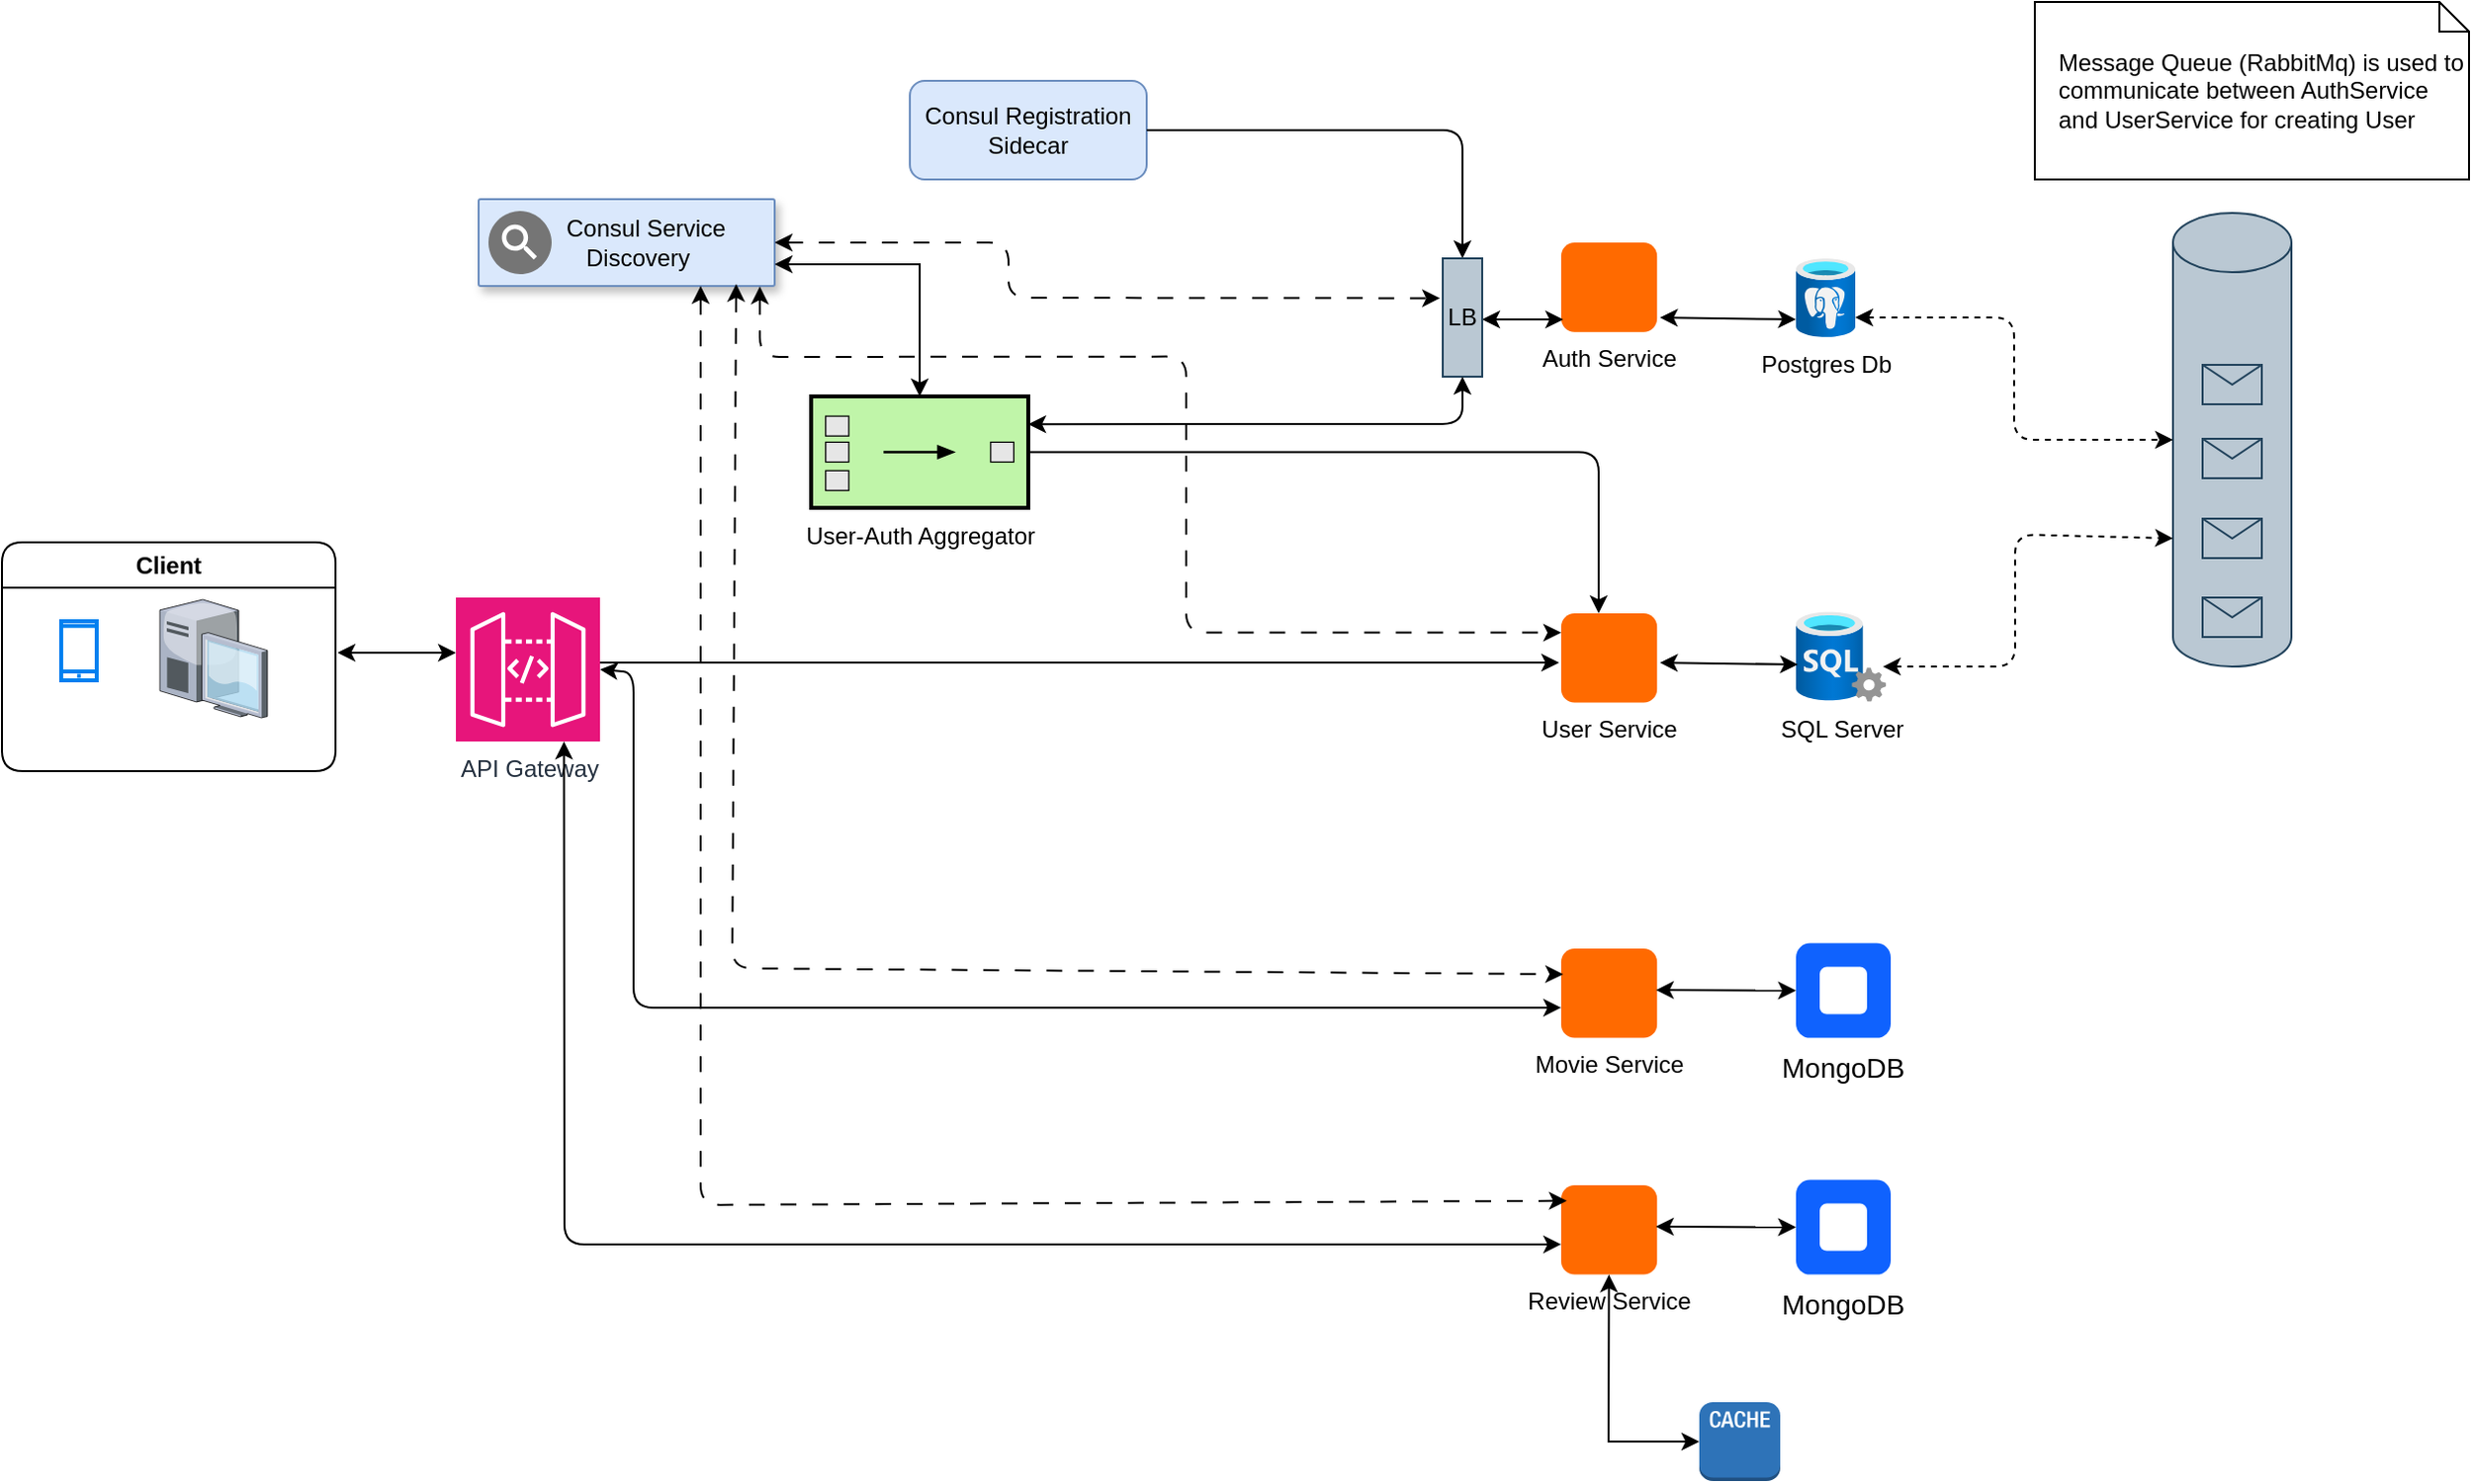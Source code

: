 <mxfile version="27.0.6">
  <diagram name="Page-1" id="PDlNSKYtTyUDnKdYTjSV">
    <mxGraphModel dx="1426" dy="777" grid="1" gridSize="10" guides="1" tooltips="1" connect="1" arrows="1" fold="1" page="1" pageScale="1" pageWidth="1100" pageHeight="850" math="0" shadow="0">
      <root>
        <mxCell id="0" />
        <mxCell id="1" parent="0" />
        <mxCell id="VCSeupAfM9weUvPpeTBG-1" value="Client" style="swimlane;whiteSpace=wrap;html=1;rounded=1;" parent="1" vertex="1">
          <mxGeometry x="120" y="404" width="169" height="116" as="geometry" />
        </mxCell>
        <mxCell id="VCSeupAfM9weUvPpeTBG-3" value="" style="html=1;verticalLabelPosition=bottom;align=center;labelBackgroundColor=#ffffff;verticalAlign=top;strokeWidth=2;strokeColor=#0080F0;shadow=0;dashed=0;shape=mxgraph.ios7.icons.smartphone;rounded=1;" parent="VCSeupAfM9weUvPpeTBG-1" vertex="1">
          <mxGeometry x="30" y="40" width="18" height="30" as="geometry" />
        </mxCell>
        <mxCell id="VCSeupAfM9weUvPpeTBG-4" value="" style="verticalLabelPosition=bottom;sketch=0;aspect=fixed;html=1;verticalAlign=top;strokeColor=none;align=center;outlineConnect=0;shape=mxgraph.citrix.desktop;rounded=1;" parent="VCSeupAfM9weUvPpeTBG-1" vertex="1">
          <mxGeometry x="80" y="29" width="54.49" height="60" as="geometry" />
        </mxCell>
        <mxCell id="eDQ4XKBwue2DLND4rw7Y-26" style="edgeStyle=orthogonalEdgeStyle;rounded=1;orthogonalLoop=1;jettySize=auto;html=1;exitX=0.822;exitY=0.452;exitDx=0;exitDy=0;exitPerimeter=0;entryX=-0.021;entryY=0.927;entryDx=0;entryDy=0;entryPerimeter=0;" parent="1" source="VCSeupAfM9weUvPpeTBG-5" edge="1">
          <mxGeometry relative="1" as="geometry">
            <mxPoint x="908.979" y="464.993" as="targetPoint" />
            <mxPoint x="473" y="464.25" as="sourcePoint" />
          </mxGeometry>
        </mxCell>
        <mxCell id="VCSeupAfM9weUvPpeTBG-5" value="API Gateway" style="sketch=0;points=[[0,0,0],[0.25,0,0],[0.5,0,0],[0.75,0,0],[1,0,0],[0,1,0],[0.25,1,0],[0.5,1,0],[0.75,1,0],[1,1,0],[0,0.25,0],[0,0.5,0],[0,0.75,0],[1,0.25,0],[1,0.5,0],[1,0.75,0]];outlineConnect=0;fontColor=#232F3E;fillColor=#E7157B;strokeColor=#ffffff;dashed=0;verticalLabelPosition=bottom;verticalAlign=top;align=center;html=1;fontSize=12;fontStyle=0;aspect=fixed;shape=mxgraph.aws4.resourceIcon;resIcon=mxgraph.aws4.api_gateway;rounded=1;" parent="1" vertex="1">
          <mxGeometry x="350" y="432" width="73" height="73" as="geometry" />
        </mxCell>
        <mxCell id="gzEFFC3QH6tSRkAGjtg0-4" value="Message Queue (RabbitMq) is used to communicate between AuthService and UserService for creating User" style="shape=note;size=15;align=left;spacingLeft=10;html=1;whiteSpace=wrap;rounded=1;" parent="1" vertex="1">
          <mxGeometry x="1150" y="130" width="220" height="90" as="geometry" />
        </mxCell>
        <mxCell id="phRTnZILrWbghY8VHUbj-2" value="" style="endArrow=classic;startArrow=classic;html=1;rounded=1;entryX=0;entryY=0.662;entryDx=0;entryDy=0;entryPerimeter=0;exitX=1;exitY=0.5;exitDx=0;exitDy=0;exitPerimeter=0;" parent="1" source="VCSeupAfM9weUvPpeTBG-5" target="atZdzSUJizshVb846BQG-3" edge="1">
          <mxGeometry width="50" height="50" relative="1" as="geometry">
            <mxPoint x="440" y="500" as="sourcePoint" />
            <mxPoint x="900" y="640" as="targetPoint" />
            <Array as="points">
              <mxPoint x="440" y="470" />
              <mxPoint x="440" y="640" />
              <mxPoint x="530" y="640" />
              <mxPoint x="740" y="640" />
            </Array>
          </mxGeometry>
        </mxCell>
        <mxCell id="phRTnZILrWbghY8VHUbj-9" value="" style="endArrow=classic;startArrow=classic;html=1;rounded=1;" parent="1" edge="1">
          <mxGeometry width="50" height="50" relative="1" as="geometry">
            <mxPoint x="290" y="460" as="sourcePoint" />
            <mxPoint x="350" y="460" as="targetPoint" />
          </mxGeometry>
        </mxCell>
        <mxCell id="1hf3mdy93dPVcnFpxT_U-1" value="User-Auth Aggregator" style="html=1;strokeWidth=2;outlineConnect=0;dashed=0;align=center;fontSize=12;fillColor=#c0f5a9;verticalLabelPosition=bottom;verticalAlign=top;shape=mxgraph.eip.aggregator;rounded=1;" parent="1" vertex="1">
          <mxGeometry x="530" y="330.0" width="110" height="56.5" as="geometry" />
        </mxCell>
        <mxCell id="tm5hJ4KQlnvTIQySBTzG-5" value="" style="strokeColor=#6c8ebf;shadow=1;strokeWidth=1;rounded=1;absoluteArcSize=1;arcSize=2;fillColor=#dae8fc;" parent="1" vertex="1">
          <mxGeometry x="361.5" y="230" width="150" height="44" as="geometry" />
        </mxCell>
        <mxCell id="tm5hJ4KQlnvTIQySBTzG-6" value="Consul&amp;nbsp;&lt;span style=&quot;background-color: transparent; color: light-dark(rgb(0, 0, 0), rgb(255, 255, 255));&quot;&gt;Service&amp;nbsp;&lt;/span&gt;&lt;div&gt;&lt;span style=&quot;background-color: transparent; color: light-dark(rgb(0, 0, 0), rgb(255, 255, 255));&quot;&gt;&amp;nbsp; &amp;nbsp;Discovery&lt;/span&gt;&lt;/div&gt;" style="sketch=0;dashed=0;connectable=0;html=1;fillColor=#757575;strokeColor=none;shape=mxgraph.gcp2.service_discovery;part=1;labelPosition=right;verticalLabelPosition=middle;align=left;verticalAlign=middle;spacingLeft=5;fontSize=12;rounded=1;" parent="tm5hJ4KQlnvTIQySBTzG-5" vertex="1">
          <mxGeometry y="0.5" width="32" height="32" relative="1" as="geometry">
            <mxPoint x="5" y="-16" as="offset" />
          </mxGeometry>
        </mxCell>
        <mxCell id="eDQ4XKBwue2DLND4rw7Y-3" value="Consul Registration Sidecar" style="rounded=1;whiteSpace=wrap;html=1;fillColor=#dae8fc;strokeColor=#6c8ebf;" parent="1" vertex="1">
          <mxGeometry x="580" y="170" width="120" height="50" as="geometry" />
        </mxCell>
        <mxCell id="eDQ4XKBwue2DLND4rw7Y-29" value="" style="shape=cylinder3;whiteSpace=wrap;html=1;boundedLbl=1;backgroundOutline=1;size=15;rounded=1;fillColor=#bac8d3;strokeColor=#23445d;" parent="1" vertex="1">
          <mxGeometry x="1220" y="237" width="60" height="230" as="geometry" />
        </mxCell>
        <mxCell id="eDQ4XKBwue2DLND4rw7Y-30" value="" style="shape=message;html=1;html=1;outlineConnect=0;labelPosition=center;verticalLabelPosition=bottom;align=center;verticalAlign=top;rounded=1;fillColor=#bac8d3;strokeColor=#23445d;" parent="1" vertex="1">
          <mxGeometry x="1235" y="314" width="30" height="20" as="geometry" />
        </mxCell>
        <mxCell id="eDQ4XKBwue2DLND4rw7Y-31" value="" style="shape=message;html=1;html=1;outlineConnect=0;labelPosition=center;verticalLabelPosition=bottom;align=center;verticalAlign=top;rounded=1;fillColor=#bac8d3;strokeColor=#23445d;" parent="1" vertex="1">
          <mxGeometry x="1235" y="351.5" width="30" height="20" as="geometry" />
        </mxCell>
        <mxCell id="eDQ4XKBwue2DLND4rw7Y-32" value="" style="shape=message;html=1;html=1;outlineConnect=0;labelPosition=center;verticalLabelPosition=bottom;align=center;verticalAlign=top;rounded=1;fillColor=#bac8d3;strokeColor=#23445d;" parent="1" vertex="1">
          <mxGeometry x="1235" y="392" width="30" height="20" as="geometry" />
        </mxCell>
        <mxCell id="eDQ4XKBwue2DLND4rw7Y-33" value="" style="shape=message;html=1;html=1;outlineConnect=0;labelPosition=center;verticalLabelPosition=bottom;align=center;verticalAlign=top;rounded=1;fillColor=#bac8d3;strokeColor=#23445d;" parent="1" vertex="1">
          <mxGeometry x="1235" y="432" width="30" height="20" as="geometry" />
        </mxCell>
        <mxCell id="eDQ4XKBwue2DLND4rw7Y-40" style="edgeStyle=orthogonalEdgeStyle;rounded=1;orthogonalLoop=1;jettySize=auto;html=1;exitX=1;exitY=0.75;exitDx=0;exitDy=0;entryX=0;entryY=0.5;entryDx=0;entryDy=0;entryPerimeter=0;dashed=1;startArrow=classic;startFill=1;exitPerimeter=0;" parent="1" source="AZvEofXBRolOwsyIP7gU-1" target="eDQ4XKBwue2DLND4rw7Y-29" edge="1">
          <mxGeometry relative="1" as="geometry">
            <mxPoint x="1150" y="277.5" as="sourcePoint" />
          </mxGeometry>
        </mxCell>
        <mxCell id="eDQ4XKBwue2DLND4rw7Y-42" style="edgeStyle=orthogonalEdgeStyle;rounded=1;orthogonalLoop=1;jettySize=auto;html=1;entryX=0.5;entryY=0;entryDx=0;entryDy=0;" parent="1" source="eDQ4XKBwue2DLND4rw7Y-3" target="GIpIbrkc4bPcayUNoq8o-17" edge="1">
          <mxGeometry relative="1" as="geometry">
            <mxPoint x="765.52" y="238.98" as="targetPoint" />
          </mxGeometry>
        </mxCell>
        <mxCell id="VCSeupAfM9weUvPpeTBG-12" value="Auth Service" style="points=[];aspect=fixed;html=1;align=center;shadow=0;dashed=0;fillColor=#FF6A00;strokeColor=none;shape=mxgraph.alibaba_cloud.ecs_elastic_compute_service;labelPosition=center;verticalLabelPosition=bottom;verticalAlign=top;rounded=1;" parent="1" vertex="1">
          <mxGeometry x="910" y="252.05" width="48.6" height="45.3" as="geometry" />
        </mxCell>
        <mxCell id="AZvEofXBRolOwsyIP7gU-1" value="Postgres Db" style="image;aspect=fixed;html=1;points=[];align=center;fontSize=12;image=img/lib/azure2/databases/Azure_Database_PostgreSQL_Server.svg;rounded=1;" parent="1" vertex="1">
          <mxGeometry x="1029" y="260" width="30" height="40" as="geometry" />
        </mxCell>
        <mxCell id="gzEFFC3QH6tSRkAGjtg0-5" value="SQL Server" style="image;aspect=fixed;html=1;points=[];align=center;fontSize=12;image=img/lib/azure2/databases/SQL_Server.svg;rounded=1;" parent="1" vertex="1">
          <mxGeometry x="1029" y="439.17" width="45.65" height="45.65" as="geometry" />
        </mxCell>
        <mxCell id="atZdzSUJizshVb846BQG-3" value="Movie Service" style="points=[];aspect=fixed;html=1;align=center;shadow=0;dashed=0;fillColor=#FF6A00;strokeColor=none;shape=mxgraph.alibaba_cloud.ecs_elastic_compute_service;labelPosition=center;verticalLabelPosition=bottom;verticalAlign=top;rounded=1;" parent="1" vertex="1">
          <mxGeometry x="910" y="610" width="48.6" height="45.3" as="geometry" />
        </mxCell>
        <mxCell id="eDQ4XKBwue2DLND4rw7Y-15" value="User Service" style="points=[];aspect=fixed;html=1;align=center;shadow=0;dashed=0;fillColor=#FF6A00;strokeColor=none;shape=mxgraph.alibaba_cloud.ecs_elastic_compute_service;labelPosition=center;verticalLabelPosition=bottom;verticalAlign=top;rounded=1;" parent="1" vertex="1">
          <mxGeometry x="910" y="440" width="48.6" height="45.3" as="geometry" />
        </mxCell>
        <mxCell id="eDQ4XKBwue2DLND4rw7Y-19" value="MongoDB" style="shape=rect;fillColor=#0F62FE;aspect=fixed;resizable=0;labelPosition=center;verticalLabelPosition=bottom;align=center;verticalAlign=top;strokeColor=none;fontSize=14;rounded=1;" parent="1" vertex="1">
          <mxGeometry x="1029" y="607.3" width="48" height="48" as="geometry" />
        </mxCell>
        <mxCell id="eDQ4XKBwue2DLND4rw7Y-20" value="" style="fillColor=#ffffff;strokeColor=none;dashed=0;outlineConnect=0;html=1;labelPosition=center;verticalLabelPosition=bottom;verticalAlign=top;part=1;movable=0;resizable=0;rotatable=0;shape=mxgraph.ibm_cloud.database--mongodb;rounded=1;" parent="eDQ4XKBwue2DLND4rw7Y-19" vertex="1">
          <mxGeometry width="24" height="24" relative="1" as="geometry">
            <mxPoint x="12" y="12" as="offset" />
          </mxGeometry>
        </mxCell>
        <mxCell id="GIpIbrkc4bPcayUNoq8o-3" value="" style="endArrow=classic;startArrow=classic;html=1;rounded=0;entryX=0.021;entryY=0.86;entryDx=0;entryDy=0;entryPerimeter=0;" parent="1" target="VCSeupAfM9weUvPpeTBG-12" edge="1">
          <mxGeometry width="50" height="50" relative="1" as="geometry">
            <mxPoint x="870" y="291" as="sourcePoint" />
            <mxPoint x="920" y="160" as="targetPoint" />
          </mxGeometry>
        </mxCell>
        <mxCell id="GIpIbrkc4bPcayUNoq8o-5" value="" style="endArrow=classic;startArrow=classic;html=1;rounded=0;exitX=1.029;exitY=0.838;exitDx=0;exitDy=0;exitPerimeter=0;entryX=0;entryY=0.775;entryDx=0;entryDy=0;entryPerimeter=0;" parent="1" source="VCSeupAfM9weUvPpeTBG-12" target="AZvEofXBRolOwsyIP7gU-1" edge="1">
          <mxGeometry width="50" height="50" relative="1" as="geometry">
            <mxPoint x="1000" y="240" as="sourcePoint" />
            <mxPoint x="1050" y="190" as="targetPoint" />
          </mxGeometry>
        </mxCell>
        <mxCell id="GIpIbrkc4bPcayUNoq8o-12" style="edgeStyle=orthogonalEdgeStyle;rounded=1;orthogonalLoop=1;jettySize=auto;html=1;exitX=1;exitY=0.5;exitDx=0;exitDy=0;exitPerimeter=0;entryX=0.391;entryY=0;entryDx=0;entryDy=0;entryPerimeter=0;curved=0;" parent="1" source="1hf3mdy93dPVcnFpxT_U-1" target="eDQ4XKBwue2DLND4rw7Y-15" edge="1">
          <mxGeometry relative="1" as="geometry" />
        </mxCell>
        <mxCell id="GIpIbrkc4bPcayUNoq8o-16" value="" style="endArrow=classic;startArrow=classic;html=1;rounded=1;entryX=-0.069;entryY=0.337;entryDx=0;entryDy=0;exitX=1;exitY=0.5;exitDx=0;exitDy=0;entryPerimeter=0;dashed=1;dashPattern=8 8;curved=0;" parent="1" source="tm5hJ4KQlnvTIQySBTzG-5" target="GIpIbrkc4bPcayUNoq8o-17" edge="1">
          <mxGeometry width="50" height="50" relative="1" as="geometry">
            <mxPoint x="610" y="250" as="sourcePoint" />
            <mxPoint x="670" y="250" as="targetPoint" />
            <Array as="points">
              <mxPoint x="630" y="252" />
              <mxPoint x="630" y="280" />
            </Array>
          </mxGeometry>
        </mxCell>
        <mxCell id="GIpIbrkc4bPcayUNoq8o-17" value="LB" style="rounded=0;whiteSpace=wrap;html=1;fillColor=#bac8d3;strokeColor=#23445d;" parent="1" vertex="1">
          <mxGeometry x="850" y="260" width="20" height="60" as="geometry" />
        </mxCell>
        <mxCell id="GIpIbrkc4bPcayUNoq8o-20" value="" style="endArrow=classic;startArrow=classic;html=1;rounded=1;entryX=0.5;entryY=1;entryDx=0;entryDy=0;exitX=1;exitY=0.25;exitDx=0;exitDy=0;exitPerimeter=0;curved=0;" parent="1" source="1hf3mdy93dPVcnFpxT_U-1" target="GIpIbrkc4bPcayUNoq8o-17" edge="1">
          <mxGeometry width="50" height="50" relative="1" as="geometry">
            <mxPoint x="640" y="320" as="sourcePoint" />
            <mxPoint x="690" y="270" as="targetPoint" />
            <Array as="points">
              <mxPoint x="860" y="344" />
            </Array>
          </mxGeometry>
        </mxCell>
        <mxCell id="GIpIbrkc4bPcayUNoq8o-22" value="" style="endArrow=classic;startArrow=classic;html=1;rounded=1;exitX=0.95;exitY=1.005;exitDx=0;exitDy=0;entryX=0;entryY=0.221;entryDx=0;entryDy=0;entryPerimeter=0;dashed=1;dashPattern=8 8;exitPerimeter=0;curved=0;" parent="1" source="tm5hJ4KQlnvTIQySBTzG-5" edge="1">
          <mxGeometry width="50" height="50" relative="1" as="geometry">
            <mxPoint x="498.75" y="273.184" as="sourcePoint" />
            <mxPoint x="910" y="449.811" as="targetPoint" />
            <Array as="points">
              <mxPoint x="504" y="310" />
              <mxPoint x="720" y="309.8" />
              <mxPoint x="720" y="449.8" />
            </Array>
          </mxGeometry>
        </mxCell>
        <mxCell id="GIpIbrkc4bPcayUNoq8o-23" value="" style="endArrow=classic;startArrow=classic;html=1;rounded=0;exitX=1;exitY=0.75;exitDx=0;exitDy=0;entryX=0.5;entryY=0;entryDx=0;entryDy=0;entryPerimeter=0;" parent="1" source="tm5hJ4KQlnvTIQySBTzG-5" target="1hf3mdy93dPVcnFpxT_U-1" edge="1">
          <mxGeometry width="50" height="50" relative="1" as="geometry">
            <mxPoint x="530" y="262.284" as="sourcePoint" />
            <mxPoint x="599.488" y="320" as="targetPoint" />
            <Array as="points">
              <mxPoint x="585" y="263" />
            </Array>
          </mxGeometry>
        </mxCell>
        <mxCell id="7PYE_HIBPj0G5u5JvGi3-1" value="Review Service" style="points=[];aspect=fixed;html=1;align=center;shadow=0;dashed=0;fillColor=#FF6A00;strokeColor=none;shape=mxgraph.alibaba_cloud.ecs_elastic_compute_service;labelPosition=center;verticalLabelPosition=bottom;verticalAlign=top;rounded=1;" parent="1" vertex="1">
          <mxGeometry x="910" y="730" width="48.6" height="45.3" as="geometry" />
        </mxCell>
        <mxCell id="7PYE_HIBPj0G5u5JvGi3-2" value="" style="endArrow=classic;startArrow=classic;html=1;rounded=1;exitX=0;exitY=0.662;exitDx=0;exitDy=0;exitPerimeter=0;entryX=0.75;entryY=1;entryDx=0;entryDy=0;entryPerimeter=0;curved=0;" parent="1" source="7PYE_HIBPj0G5u5JvGi3-1" target="VCSeupAfM9weUvPpeTBG-5" edge="1">
          <mxGeometry width="50" height="50" relative="1" as="geometry">
            <mxPoint x="700" y="720" as="sourcePoint" />
            <mxPoint x="750" y="670" as="targetPoint" />
            <Array as="points">
              <mxPoint x="405" y="760" />
            </Array>
          </mxGeometry>
        </mxCell>
        <mxCell id="7PYE_HIBPj0G5u5JvGi3-3" value="" style="endArrow=classic;startArrow=classic;html=1;rounded=0;exitX=1.029;exitY=0.552;exitDx=0;exitDy=0;exitPerimeter=0;" parent="1" source="eDQ4XKBwue2DLND4rw7Y-15" edge="1">
          <mxGeometry width="50" height="50" relative="1" as="geometry">
            <mxPoint x="1310" y="620" as="sourcePoint" />
            <mxPoint x="1030" y="466" as="targetPoint" />
          </mxGeometry>
        </mxCell>
        <mxCell id="7PYE_HIBPj0G5u5JvGi3-4" value="" style="endArrow=classic;startArrow=classic;html=1;rounded=0;exitX=0.988;exitY=0.464;exitDx=0;exitDy=0;exitPerimeter=0;entryX=0;entryY=0.5;entryDx=0;entryDy=0;" parent="1" source="atZdzSUJizshVb846BQG-3" target="eDQ4XKBwue2DLND4rw7Y-19" edge="1">
          <mxGeometry width="50" height="50" relative="1" as="geometry">
            <mxPoint x="1220" y="660" as="sourcePoint" />
            <mxPoint x="1270" y="610" as="targetPoint" />
          </mxGeometry>
        </mxCell>
        <mxCell id="7PYE_HIBPj0G5u5JvGi3-5" value="" style="endArrow=classic;startArrow=classic;html=1;rounded=1;exitX=0.964;exitY=0.61;exitDx=0;exitDy=0;exitPerimeter=0;entryX=0;entryY=0;entryDx=0;entryDy=165;entryPerimeter=0;curved=0;dashed=1;" parent="1" source="gzEFFC3QH6tSRkAGjtg0-5" target="eDQ4XKBwue2DLND4rw7Y-29" edge="1">
          <mxGeometry width="50" height="50" relative="1" as="geometry">
            <mxPoint x="700" y="420" as="sourcePoint" />
            <mxPoint x="750" y="370" as="targetPoint" />
            <Array as="points">
              <mxPoint x="1140" y="467" />
              <mxPoint x="1140" y="400" />
            </Array>
          </mxGeometry>
        </mxCell>
        <mxCell id="7PYE_HIBPj0G5u5JvGi3-6" value="" style="endArrow=classic;startArrow=classic;html=1;rounded=1;exitX=0.87;exitY=0.977;exitDx=0;exitDy=0;entryX=0.021;entryY=0.287;entryDx=0;entryDy=0;entryPerimeter=0;exitPerimeter=0;curved=0;dashed=1;dashPattern=8 8;" parent="1" source="tm5hJ4KQlnvTIQySBTzG-5" target="atZdzSUJizshVb846BQG-3" edge="1">
          <mxGeometry width="50" height="50" relative="1" as="geometry">
            <mxPoint x="620" y="580" as="sourcePoint" />
            <mxPoint x="670" y="530" as="targetPoint" />
            <Array as="points">
              <mxPoint x="490" y="620" />
            </Array>
          </mxGeometry>
        </mxCell>
        <mxCell id="7PYE_HIBPj0G5u5JvGi3-7" value="" style="endArrow=classic;startArrow=classic;html=1;rounded=1;entryX=0.75;entryY=1;entryDx=0;entryDy=0;exitX=0.059;exitY=0.174;exitDx=0;exitDy=0;exitPerimeter=0;curved=0;dashed=1;dashPattern=8 8;" parent="1" source="7PYE_HIBPj0G5u5JvGi3-1" target="tm5hJ4KQlnvTIQySBTzG-5" edge="1">
          <mxGeometry width="50" height="50" relative="1" as="geometry">
            <mxPoint x="320" y="380" as="sourcePoint" />
            <mxPoint x="370" y="330" as="targetPoint" />
            <Array as="points">
              <mxPoint x="474" y="740" />
            </Array>
          </mxGeometry>
        </mxCell>
        <mxCell id="X05n0fy724QMXpGMkbYi-1" value="MongoDB" style="shape=rect;fillColor=#0F62FE;aspect=fixed;resizable=0;labelPosition=center;verticalLabelPosition=bottom;align=center;verticalAlign=top;strokeColor=none;fontSize=14;rounded=1;" vertex="1" parent="1">
          <mxGeometry x="1029" y="727.3" width="48" height="48" as="geometry" />
        </mxCell>
        <mxCell id="X05n0fy724QMXpGMkbYi-2" value="" style="fillColor=#ffffff;strokeColor=none;dashed=0;outlineConnect=0;html=1;labelPosition=center;verticalLabelPosition=bottom;verticalAlign=top;part=1;movable=0;resizable=0;rotatable=0;shape=mxgraph.ibm_cloud.database--mongodb;rounded=1;" vertex="1" parent="X05n0fy724QMXpGMkbYi-1">
          <mxGeometry width="24" height="24" relative="1" as="geometry">
            <mxPoint x="12" y="12" as="offset" />
          </mxGeometry>
        </mxCell>
        <mxCell id="X05n0fy724QMXpGMkbYi-3" value="" style="endArrow=classic;startArrow=classic;html=1;rounded=0;exitX=0.988;exitY=0.464;exitDx=0;exitDy=0;exitPerimeter=0;entryX=0;entryY=0.5;entryDx=0;entryDy=0;" edge="1" parent="1" target="X05n0fy724QMXpGMkbYi-1">
          <mxGeometry width="50" height="50" relative="1" as="geometry">
            <mxPoint x="958" y="751" as="sourcePoint" />
            <mxPoint x="1270" y="730" as="targetPoint" />
          </mxGeometry>
        </mxCell>
        <mxCell id="X05n0fy724QMXpGMkbYi-4" value="" style="outlineConnect=0;dashed=0;verticalLabelPosition=bottom;verticalAlign=top;align=center;html=1;shape=mxgraph.aws3.cache_node;fillColor=#2E73B8;gradientColor=none;" vertex="1" parent="1">
          <mxGeometry x="980" y="840" width="41" height="40" as="geometry" />
        </mxCell>
        <mxCell id="X05n0fy724QMXpGMkbYi-5" value="" style="endArrow=classic;startArrow=classic;html=1;rounded=0;entryX=0;entryY=0.5;entryDx=0;entryDy=0;entryPerimeter=0;" edge="1" parent="1" source="7PYE_HIBPj0G5u5JvGi3-1" target="X05n0fy724QMXpGMkbYi-4">
          <mxGeometry width="50" height="50" relative="1" as="geometry">
            <mxPoint x="900" y="930" as="sourcePoint" />
            <mxPoint x="950" y="880" as="targetPoint" />
            <Array as="points">
              <mxPoint x="934" y="860" />
            </Array>
          </mxGeometry>
        </mxCell>
      </root>
    </mxGraphModel>
  </diagram>
</mxfile>
